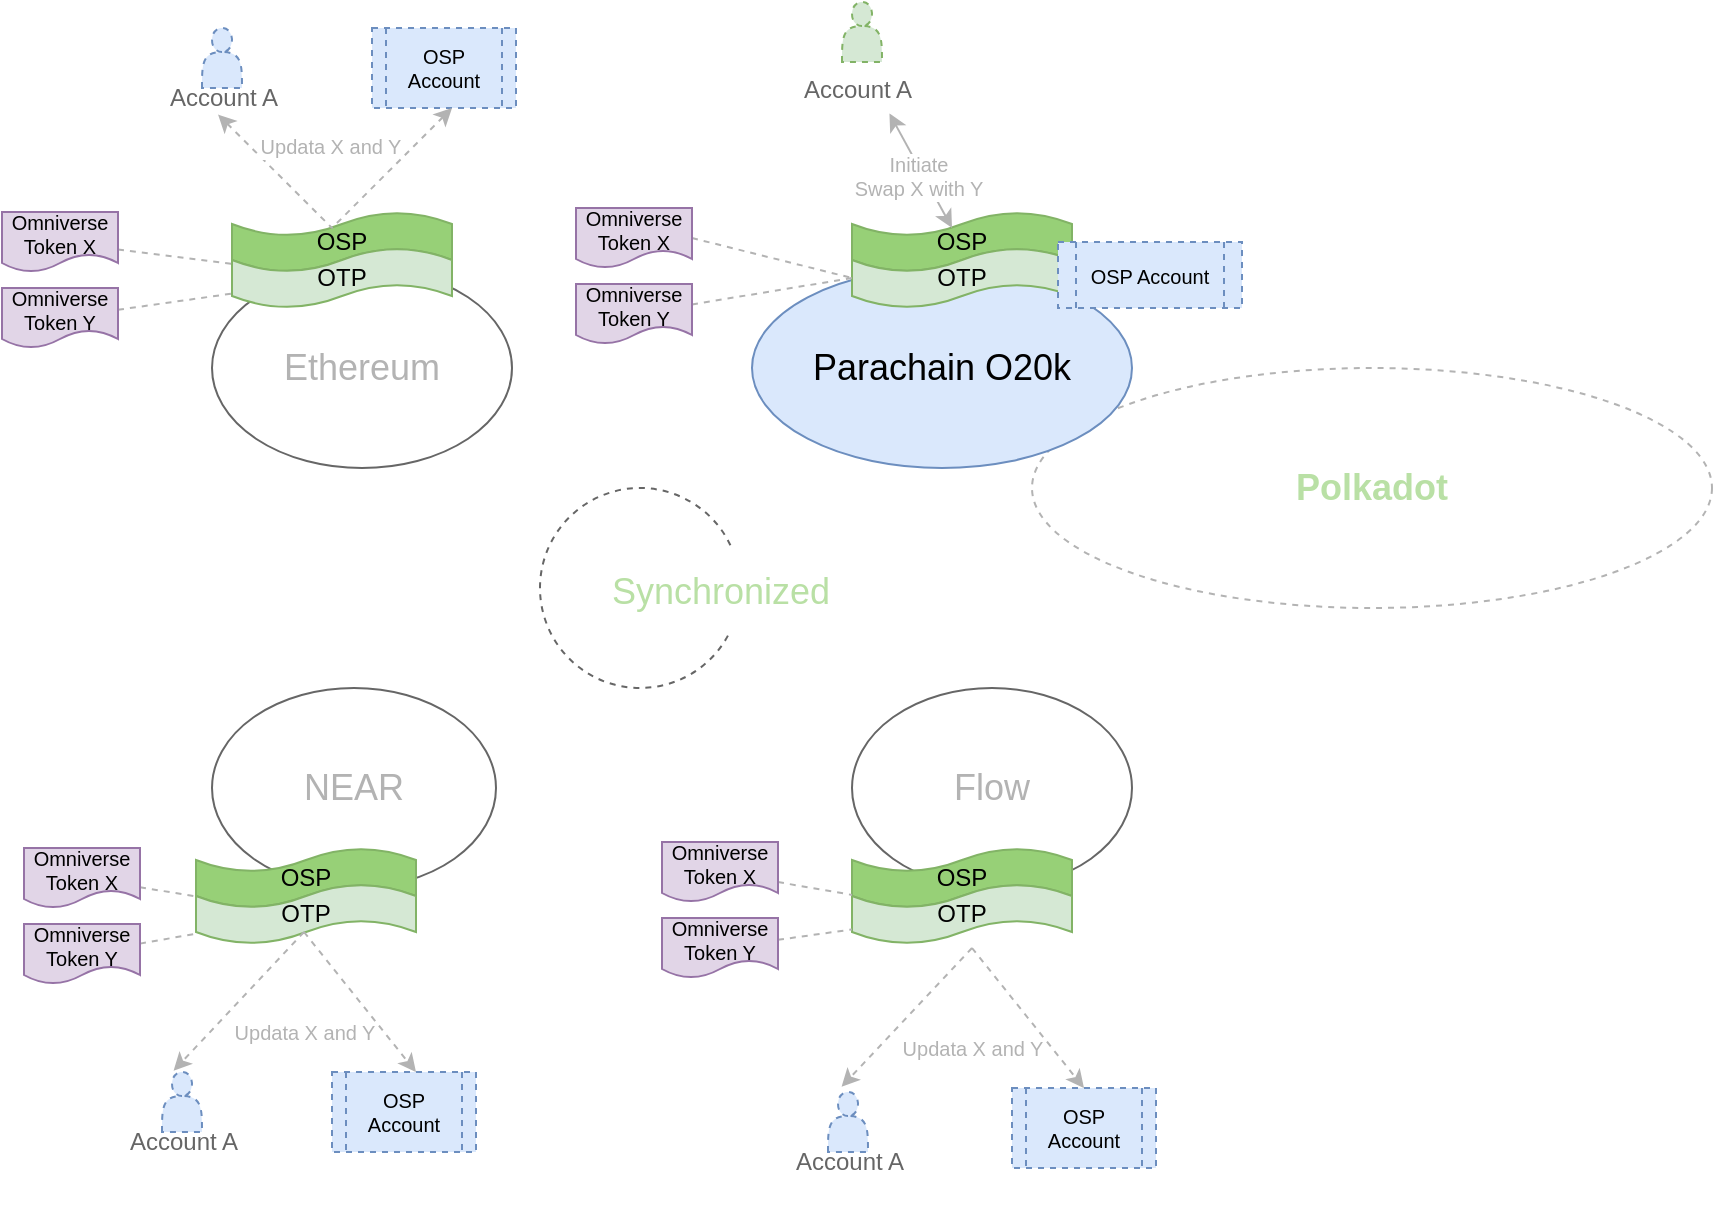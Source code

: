 <mxfile version="20.3.0" type="device"><diagram id="3uEqexyK4t1CxRiq1vRU" name="第 1 页"><mxGraphModel dx="2012" dy="714" grid="1" gridSize="10" guides="1" tooltips="1" connect="1" arrows="1" fold="1" page="1" pageScale="1" pageWidth="827" pageHeight="1169" math="0" shadow="0"><root><mxCell id="0"/><mxCell id="1" parent="0"/><mxCell id="0Lzqag4RanslKGFm-jXo-1" value="&lt;font color=&quot;#b9e0a5&quot;&gt;&lt;b&gt;Polkadot&lt;/b&gt;&lt;/font&gt;" style="ellipse;whiteSpace=wrap;html=1;fillColor=none;fontSize=18;strokeColor=#B3B3B3;fontColor=#B3B3B3;dashed=1;" parent="1" vertex="1"><mxGeometry x="480" y="350" width="340" height="120" as="geometry"/></mxCell><mxCell id="0Lzqag4RanslKGFm-jXo-4" value="Parachain O20k" style="ellipse;whiteSpace=wrap;html=1;fontSize=18;fillColor=#dae8fc;strokeColor=#6c8ebf;" parent="1" vertex="1"><mxGeometry x="340" y="300" width="190" height="100" as="geometry"/></mxCell><mxCell id="0Lzqag4RanslKGFm-jXo-6" value="Ethereum" style="ellipse;whiteSpace=wrap;html=1;fontSize=18;fillColor=none;fontColor=#B3B3B3;strokeColor=#666666;" parent="1" vertex="1"><mxGeometry x="70" y="300" width="150" height="100" as="geometry"/></mxCell><mxCell id="0Lzqag4RanslKGFm-jXo-7" value="NEAR" style="ellipse;whiteSpace=wrap;html=1;fontSize=18;fillColor=none;fontColor=#B3B3B3;strokeColor=#666666;" parent="1" vertex="1"><mxGeometry x="70" y="510" width="142" height="100" as="geometry"/></mxCell><mxCell id="0Lzqag4RanslKGFm-jXo-8" value="Flow" style="ellipse;whiteSpace=wrap;html=1;fontSize=18;fillColor=none;fontColor=#B3B3B3;strokeColor=#666666;" parent="1" vertex="1"><mxGeometry x="390" y="510" width="140" height="100" as="geometry"/></mxCell><mxCell id="0Lzqag4RanslKGFm-jXo-37" value="OSP Account" style="shape=process;whiteSpace=wrap;html=1;backgroundOutline=1;dashed=1;strokeColor=#6c8ebf;fontSize=10;fillColor=#dae8fc;" parent="1" vertex="1"><mxGeometry x="470" y="710" width="72" height="40" as="geometry"/></mxCell><mxCell id="0Lzqag4RanslKGFm-jXo-40" value="" style="group" parent="1" vertex="1" connectable="0"><mxGeometry x="234" y="410" width="180" height="100" as="geometry"/></mxCell><mxCell id="0Lzqag4RanslKGFm-jXo-38" value="" style="verticalLabelPosition=bottom;verticalAlign=top;html=1;shape=mxgraph.basic.arc;startAngle=0.329;endAngle=0.186;strokeColor=#666666;fontSize=10;fontColor=#666666;fillColor=default;dashed=1;" parent="0Lzqag4RanslKGFm-jXo-40" vertex="1"><mxGeometry width="100" height="100" as="geometry"/></mxCell><mxCell id="0Lzqag4RanslKGFm-jXo-39" value="Synchronized" style="text;strokeColor=none;fillColor=none;align=left;verticalAlign=top;spacingLeft=4;spacingRight=4;overflow=hidden;rotatable=0;points=[[0,0.5],[1,0.5]];portConstraint=eastwest;dashed=1;fontSize=18;fontColor=#B9E0A5;" parent="0Lzqag4RanslKGFm-jXo-40" vertex="1"><mxGeometry x="30" y="34" width="150" height="26" as="geometry"/></mxCell><mxCell id="E8aBrmIcDae6FvZEbdNS-2" value="" style="group" parent="1" vertex="1" connectable="0"><mxGeometry x="80" y="272" width="110" height="48" as="geometry"/></mxCell><mxCell id="0Lzqag4RanslKGFm-jXo-25" value="OSP" style="shape=tape;whiteSpace=wrap;html=1;strokeColor=#82b366;fontSize=12;fillColor=#97D077;" parent="E8aBrmIcDae6FvZEbdNS-2" vertex="1"><mxGeometry width="110" height="30" as="geometry"/></mxCell><mxCell id="E8aBrmIcDae6FvZEbdNS-1" value="OTP" style="shape=tape;whiteSpace=wrap;html=1;strokeColor=#82b366;fontSize=12;fillColor=#d5e8d4;" parent="E8aBrmIcDae6FvZEbdNS-2" vertex="1"><mxGeometry y="18" width="110" height="30" as="geometry"/></mxCell><mxCell id="E8aBrmIcDae6FvZEbdNS-42" value="Updata X and Y" style="endArrow=none;html=1;rounded=0;fontSize=10;fontColor=#B3B3B3;strokeColor=#B3B3B3;exitX=0.429;exitY=1.392;exitDx=0;exitDy=0;exitPerimeter=0;startArrow=classic;startFill=1;endFill=0;dashed=1;" parent="E8aBrmIcDae6FvZEbdNS-2" source="E8aBrmIcDae6FvZEbdNS-38" edge="1"><mxGeometry x="0.259" y="28" width="50" height="50" relative="1" as="geometry"><mxPoint x="-30.0" y="-42.0" as="sourcePoint"/><mxPoint x="50" y="8" as="targetPoint"/><mxPoint as="offset"/></mxGeometry></mxCell><mxCell id="E8aBrmIcDae6FvZEbdNS-3" value="" style="group" parent="1" vertex="1" connectable="0"><mxGeometry x="390" y="272" width="110" height="48" as="geometry"/></mxCell><mxCell id="E8aBrmIcDae6FvZEbdNS-4" value="OSP" style="shape=tape;whiteSpace=wrap;html=1;strokeColor=#82b366;fontSize=12;fillColor=#97D077;" parent="E8aBrmIcDae6FvZEbdNS-3" vertex="1"><mxGeometry width="110" height="30" as="geometry"/></mxCell><mxCell id="E8aBrmIcDae6FvZEbdNS-5" value="OTP" style="shape=tape;whiteSpace=wrap;html=1;strokeColor=#82b366;fontSize=12;fillColor=#d5e8d4;" parent="E8aBrmIcDae6FvZEbdNS-3" vertex="1"><mxGeometry y="18" width="110" height="30" as="geometry"/></mxCell><mxCell id="E8aBrmIcDae6FvZEbdNS-6" value="" style="group" parent="1" vertex="1" connectable="0"><mxGeometry x="62" y="590" width="110" height="48" as="geometry"/></mxCell><mxCell id="E8aBrmIcDae6FvZEbdNS-7" value="OSP" style="shape=tape;whiteSpace=wrap;html=1;strokeColor=#82b366;fontSize=12;fillColor=#97D077;" parent="E8aBrmIcDae6FvZEbdNS-6" vertex="1"><mxGeometry width="110" height="30" as="geometry"/></mxCell><mxCell id="E8aBrmIcDae6FvZEbdNS-8" value="OTP" style="shape=tape;whiteSpace=wrap;html=1;strokeColor=#82b366;fontSize=12;fillColor=#d5e8d4;" parent="E8aBrmIcDae6FvZEbdNS-6" vertex="1"><mxGeometry y="18" width="110" height="30" as="geometry"/></mxCell><mxCell id="E8aBrmIcDae6FvZEbdNS-9" value="" style="group" parent="1" vertex="1" connectable="0"><mxGeometry x="390" y="590" width="110" height="48" as="geometry"/></mxCell><mxCell id="E8aBrmIcDae6FvZEbdNS-10" value="OSP" style="shape=tape;whiteSpace=wrap;html=1;strokeColor=#82b366;fontSize=12;fillColor=#97D077;" parent="E8aBrmIcDae6FvZEbdNS-9" vertex="1"><mxGeometry width="110" height="30" as="geometry"/></mxCell><mxCell id="E8aBrmIcDae6FvZEbdNS-11" value="OTP" style="shape=tape;whiteSpace=wrap;html=1;strokeColor=#82b366;fontSize=12;fillColor=#d5e8d4;" parent="E8aBrmIcDae6FvZEbdNS-9" vertex="1"><mxGeometry y="18" width="110" height="30" as="geometry"/></mxCell><mxCell id="0Lzqag4RanslKGFm-jXo-19" value="OSP Account" style="shape=process;whiteSpace=wrap;html=1;backgroundOutline=1;dashed=1;strokeColor=#6c8ebf;fontSize=10;fillColor=#dae8fc;" parent="1" vertex="1"><mxGeometry x="493" y="287" width="92" height="33" as="geometry"/></mxCell><mxCell id="0Lzqag4RanslKGFm-jXo-67" value="" style="group" parent="1" vertex="1" connectable="0"><mxGeometry x="360" y="167" width="70" height="56" as="geometry"/></mxCell><mxCell id="0Lzqag4RanslKGFm-jXo-68" value="" style="shape=actor;whiteSpace=wrap;html=1;dashed=1;fontSize=18;fillColor=#d5e8d4;strokeColor=#82b366;" parent="0Lzqag4RanslKGFm-jXo-67" vertex="1"><mxGeometry x="25" width="20" height="30" as="geometry"/></mxCell><mxCell id="0Lzqag4RanslKGFm-jXo-69" value="Account A" style="text;strokeColor=none;fillColor=none;align=left;verticalAlign=top;spacingLeft=4;spacingRight=4;overflow=hidden;rotatable=0;points=[[0,0.5],[1,0.5]];portConstraint=eastwest;dashed=1;fontSize=12;fontColor=#666666;" parent="0Lzqag4RanslKGFm-jXo-67" vertex="1"><mxGeometry y="30" width="70" height="26" as="geometry"/></mxCell><mxCell id="0Lzqag4RanslKGFm-jXo-73" value="Initiate&lt;br&gt;Swap X with Y" style="endArrow=classic;html=1;rounded=0;fontSize=10;fontColor=#B3B3B3;strokeColor=#B3B3B3;exitX=0.696;exitY=0.989;exitDx=0;exitDy=0;exitPerimeter=0;startArrow=classic;startFill=1;" parent="1" source="0Lzqag4RanslKGFm-jXo-69" edge="1"><mxGeometry x="0.035" y="-2" width="50" height="50" relative="1" as="geometry"><mxPoint x="520" y="190" as="sourcePoint"/><mxPoint x="440" y="280" as="targetPoint"/><Array as="points"><mxPoint x="440" y="280"/></Array><mxPoint as="offset"/></mxGeometry></mxCell><mxCell id="E8aBrmIcDae6FvZEbdNS-17" value="" style="edgeStyle=none;rounded=0;orthogonalLoop=1;jettySize=auto;html=1;dashed=1;strokeColor=#B3B3B3;fontSize=10;fontColor=#B3B3B3;startArrow=none;startFill=0;endArrow=none;endFill=0;entryX=0;entryY=0.5;entryDx=0;entryDy=0;entryPerimeter=0;exitX=1;exitY=0.5;exitDx=0;exitDy=0;" parent="1" source="E8aBrmIcDae6FvZEbdNS-13" target="E8aBrmIcDae6FvZEbdNS-5" edge="1"><mxGeometry relative="1" as="geometry"/></mxCell><mxCell id="E8aBrmIcDae6FvZEbdNS-13" value="Omniverse Token X" style="shape=document;whiteSpace=wrap;html=1;boundedLbl=1;fontSize=10;fillColor=#e1d5e7;strokeColor=#9673a6;" parent="1" vertex="1"><mxGeometry x="252" y="270" width="58" height="30" as="geometry"/></mxCell><mxCell id="E8aBrmIcDae6FvZEbdNS-18" value="" style="edgeStyle=none;rounded=0;orthogonalLoop=1;jettySize=auto;html=1;dashed=1;strokeColor=#B3B3B3;fontSize=10;fontColor=#B3B3B3;startArrow=none;startFill=0;endArrow=none;endFill=0;" parent="1" source="E8aBrmIcDae6FvZEbdNS-14" edge="1"><mxGeometry relative="1" as="geometry"><mxPoint x="390" y="305" as="targetPoint"/></mxGeometry></mxCell><mxCell id="E8aBrmIcDae6FvZEbdNS-14" value="Omniverse Token Y" style="shape=document;whiteSpace=wrap;html=1;boundedLbl=1;fontSize=10;fillColor=#e1d5e7;strokeColor=#9673a6;" parent="1" vertex="1"><mxGeometry x="252" y="308" width="58" height="30" as="geometry"/></mxCell><mxCell id="E8aBrmIcDae6FvZEbdNS-31" value="" style="edgeStyle=none;rounded=0;orthogonalLoop=1;jettySize=auto;html=1;dashed=1;strokeColor=#B3B3B3;fontSize=10;fontColor=#B3B3B3;startArrow=none;startFill=0;endArrow=none;endFill=0;" parent="1" source="E8aBrmIcDae6FvZEbdNS-19" target="E8aBrmIcDae6FvZEbdNS-1" edge="1"><mxGeometry relative="1" as="geometry"/></mxCell><mxCell id="E8aBrmIcDae6FvZEbdNS-19" value="Omniverse Token X" style="shape=document;whiteSpace=wrap;html=1;boundedLbl=1;fontSize=10;fillColor=#e1d5e7;strokeColor=#9673a6;" parent="1" vertex="1"><mxGeometry x="-35" y="272" width="58" height="30" as="geometry"/></mxCell><mxCell id="E8aBrmIcDae6FvZEbdNS-32" value="" style="edgeStyle=none;rounded=0;orthogonalLoop=1;jettySize=auto;html=1;dashed=1;strokeColor=#B3B3B3;fontSize=10;fontColor=#B3B3B3;startArrow=none;startFill=0;endArrow=none;endFill=0;" parent="1" source="E8aBrmIcDae6FvZEbdNS-20" target="E8aBrmIcDae6FvZEbdNS-1" edge="1"><mxGeometry relative="1" as="geometry"/></mxCell><mxCell id="E8aBrmIcDae6FvZEbdNS-20" value="Omniverse Token Y" style="shape=document;whiteSpace=wrap;html=1;boundedLbl=1;fontSize=10;fillColor=#e1d5e7;strokeColor=#9673a6;" parent="1" vertex="1"><mxGeometry x="-35" y="310" width="58" height="30" as="geometry"/></mxCell><mxCell id="E8aBrmIcDae6FvZEbdNS-27" value="" style="edgeStyle=none;rounded=0;orthogonalLoop=1;jettySize=auto;html=1;dashed=1;strokeColor=#B3B3B3;fontSize=10;fontColor=#B3B3B3;startArrow=none;startFill=0;endArrow=none;endFill=0;" parent="1" source="E8aBrmIcDae6FvZEbdNS-21" target="E8aBrmIcDae6FvZEbdNS-8" edge="1"><mxGeometry relative="1" as="geometry"/></mxCell><mxCell id="E8aBrmIcDae6FvZEbdNS-21" value="Omniverse Token X" style="shape=document;whiteSpace=wrap;html=1;boundedLbl=1;fontSize=10;fillColor=#e1d5e7;strokeColor=#9673a6;" parent="1" vertex="1"><mxGeometry x="-24" y="590" width="58" height="30" as="geometry"/></mxCell><mxCell id="E8aBrmIcDae6FvZEbdNS-28" value="" style="edgeStyle=none;rounded=0;orthogonalLoop=1;jettySize=auto;html=1;dashed=1;strokeColor=#B3B3B3;fontSize=10;fontColor=#B3B3B3;startArrow=none;startFill=0;endArrow=none;endFill=0;" parent="1" source="E8aBrmIcDae6FvZEbdNS-22" target="E8aBrmIcDae6FvZEbdNS-8" edge="1"><mxGeometry relative="1" as="geometry"/></mxCell><mxCell id="E8aBrmIcDae6FvZEbdNS-22" value="Omniverse Token Y" style="shape=document;whiteSpace=wrap;html=1;boundedLbl=1;fontSize=10;fillColor=#e1d5e7;strokeColor=#9673a6;" parent="1" vertex="1"><mxGeometry x="-24" y="628" width="58" height="30" as="geometry"/></mxCell><mxCell id="E8aBrmIcDae6FvZEbdNS-29" value="" style="edgeStyle=none;rounded=0;orthogonalLoop=1;jettySize=auto;html=1;dashed=1;strokeColor=#B3B3B3;fontSize=10;fontColor=#B3B3B3;startArrow=none;startFill=0;endArrow=none;endFill=0;" parent="1" source="E8aBrmIcDae6FvZEbdNS-23" target="E8aBrmIcDae6FvZEbdNS-11" edge="1"><mxGeometry relative="1" as="geometry"/></mxCell><mxCell id="E8aBrmIcDae6FvZEbdNS-23" value="Omniverse Token X" style="shape=document;whiteSpace=wrap;html=1;boundedLbl=1;fontSize=10;fillColor=#e1d5e7;strokeColor=#9673a6;" parent="1" vertex="1"><mxGeometry x="295" y="587" width="58" height="30" as="geometry"/></mxCell><mxCell id="E8aBrmIcDae6FvZEbdNS-30" value="" style="edgeStyle=none;rounded=0;orthogonalLoop=1;jettySize=auto;html=1;dashed=1;strokeColor=#B3B3B3;fontSize=10;fontColor=#B3B3B3;startArrow=none;startFill=0;endArrow=none;endFill=0;" parent="1" source="E8aBrmIcDae6FvZEbdNS-24" target="E8aBrmIcDae6FvZEbdNS-11" edge="1"><mxGeometry relative="1" as="geometry"/></mxCell><mxCell id="E8aBrmIcDae6FvZEbdNS-24" value="Omniverse Token Y" style="shape=document;whiteSpace=wrap;html=1;boundedLbl=1;fontSize=10;fillColor=#e1d5e7;strokeColor=#9673a6;" parent="1" vertex="1"><mxGeometry x="295" y="625" width="58" height="30" as="geometry"/></mxCell><mxCell id="E8aBrmIcDae6FvZEbdNS-33" value="" style="group" parent="1" vertex="1" connectable="0"><mxGeometry x="20" y="702" width="70" height="56" as="geometry"/></mxCell><mxCell id="E8aBrmIcDae6FvZEbdNS-34" value="" style="shape=actor;whiteSpace=wrap;html=1;dashed=1;fontSize=18;fillColor=#dae8fc;strokeColor=#6c8ebf;" parent="E8aBrmIcDae6FvZEbdNS-33" vertex="1"><mxGeometry x="25" width="20" height="30" as="geometry"/></mxCell><mxCell id="E8aBrmIcDae6FvZEbdNS-35" value="Account A" style="text;strokeColor=none;fillColor=none;align=left;verticalAlign=top;spacingLeft=4;spacingRight=4;overflow=hidden;rotatable=0;points=[[0,0.5],[1,0.5]];portConstraint=eastwest;dashed=1;fontSize=12;fontColor=#666666;" parent="E8aBrmIcDae6FvZEbdNS-33" vertex="1"><mxGeometry x="3" y="21" width="70" height="16" as="geometry"/></mxCell><mxCell id="E8aBrmIcDae6FvZEbdNS-36" value="" style="group" parent="1" vertex="1" connectable="0"><mxGeometry x="40" y="180" width="70" height="56" as="geometry"/></mxCell><mxCell id="E8aBrmIcDae6FvZEbdNS-37" value="" style="shape=actor;whiteSpace=wrap;html=1;dashed=1;fontSize=18;fillColor=#dae8fc;strokeColor=#6c8ebf;" parent="E8aBrmIcDae6FvZEbdNS-36" vertex="1"><mxGeometry x="25" width="20" height="30" as="geometry"/></mxCell><mxCell id="E8aBrmIcDae6FvZEbdNS-38" value="Account A" style="text;strokeColor=none;fillColor=none;align=left;verticalAlign=top;spacingLeft=4;spacingRight=4;overflow=hidden;rotatable=0;points=[[0,0.5],[1,0.5]];portConstraint=eastwest;dashed=1;fontSize=12;fontColor=#666666;" parent="E8aBrmIcDae6FvZEbdNS-36" vertex="1"><mxGeometry x="3" y="21" width="70" height="16" as="geometry"/></mxCell><mxCell id="E8aBrmIcDae6FvZEbdNS-39" value="" style="group" parent="1" vertex="1" connectable="0"><mxGeometry x="353" y="712" width="70" height="56" as="geometry"/></mxCell><mxCell id="E8aBrmIcDae6FvZEbdNS-40" value="" style="shape=actor;whiteSpace=wrap;html=1;dashed=1;fontSize=18;fillColor=#dae8fc;strokeColor=#6c8ebf;" parent="E8aBrmIcDae6FvZEbdNS-39" vertex="1"><mxGeometry x="25" width="20" height="30" as="geometry"/></mxCell><mxCell id="E8aBrmIcDae6FvZEbdNS-41" value="Account A" style="text;strokeColor=none;fillColor=none;align=left;verticalAlign=top;spacingLeft=4;spacingRight=4;overflow=hidden;rotatable=0;points=[[0,0.5],[1,0.5]];portConstraint=eastwest;dashed=1;fontSize=12;fontColor=#666666;" parent="E8aBrmIcDae6FvZEbdNS-39" vertex="1"><mxGeometry x="3" y="21" width="70" height="16" as="geometry"/></mxCell><mxCell id="E8aBrmIcDae6FvZEbdNS-44" value="Updata X and Y" style="endArrow=classic;html=1;rounded=0;fontSize=10;fontColor=#B3B3B3;entryX=0.34;entryY=-0.087;entryDx=0;entryDy=0;strokeColor=#B3B3B3;startArrow=none;startFill=0;entryPerimeter=0;dashed=1;" parent="1" target="E8aBrmIcDae6FvZEbdNS-40" edge="1"><mxGeometry x="-0.235" y="34" width="50" height="50" relative="1" as="geometry"><mxPoint x="450" y="640" as="sourcePoint"/><mxPoint x="414" y="708" as="targetPoint"/><mxPoint as="offset"/></mxGeometry></mxCell><mxCell id="E8aBrmIcDae6FvZEbdNS-45" value="OSP Account" style="shape=process;whiteSpace=wrap;html=1;backgroundOutline=1;dashed=1;strokeColor=#6c8ebf;fontSize=10;fillColor=#dae8fc;" parent="1" vertex="1"><mxGeometry x="150" y="180" width="72" height="40" as="geometry"/></mxCell><mxCell id="E8aBrmIcDae6FvZEbdNS-46" value="OSP Account" style="shape=process;whiteSpace=wrap;html=1;backgroundOutline=1;dashed=1;strokeColor=#6c8ebf;fontSize=10;fillColor=#dae8fc;" parent="1" vertex="1"><mxGeometry x="130" y="702" width="72" height="40" as="geometry"/></mxCell><mxCell id="E8aBrmIcDae6FvZEbdNS-47" value="" style="endArrow=classic;html=1;rounded=0;fontSize=10;fontColor=#B3B3B3;entryX=0.5;entryY=0;entryDx=0;entryDy=0;strokeColor=#B3B3B3;startArrow=none;startFill=0;dashed=1;" parent="1" target="0Lzqag4RanslKGFm-jXo-37" edge="1"><mxGeometry width="50" height="50" relative="1" as="geometry"><mxPoint x="450" y="640" as="sourcePoint"/><mxPoint x="590" y="695.39" as="targetPoint"/></mxGeometry></mxCell><mxCell id="E8aBrmIcDae6FvZEbdNS-48" value="Updata X and Y" style="endArrow=classic;html=1;rounded=0;fontSize=10;fontColor=#B3B3B3;entryX=0.34;entryY=-0.087;entryDx=0;entryDy=0;strokeColor=#B3B3B3;startArrow=none;startFill=0;entryPerimeter=0;dashed=1;" parent="1" edge="1"><mxGeometry x="-0.235" y="34" width="50" height="50" relative="1" as="geometry"><mxPoint x="116" y="632" as="sourcePoint"/><mxPoint x="50.8" y="701.39" as="targetPoint"/><mxPoint as="offset"/></mxGeometry></mxCell><mxCell id="E8aBrmIcDae6FvZEbdNS-49" value="" style="endArrow=classic;html=1;rounded=0;fontSize=10;fontColor=#B3B3B3;entryX=0.5;entryY=0;entryDx=0;entryDy=0;strokeColor=#B3B3B3;startArrow=none;startFill=0;dashed=1;" parent="1" edge="1"><mxGeometry width="50" height="50" relative="1" as="geometry"><mxPoint x="116" y="632" as="sourcePoint"/><mxPoint x="172" y="702" as="targetPoint"/></mxGeometry></mxCell><mxCell id="E8aBrmIcDae6FvZEbdNS-50" value="" style="endArrow=none;html=1;rounded=0;fontSize=10;fontColor=#B3B3B3;strokeColor=#B3B3B3;startArrow=classic;startFill=1;endFill=0;dashed=1;" parent="1" edge="1"><mxGeometry width="50" height="50" relative="1" as="geometry"><mxPoint x="190" y="220" as="sourcePoint"/><mxPoint x="130" y="280" as="targetPoint"/></mxGeometry></mxCell></root></mxGraphModel></diagram></mxfile>